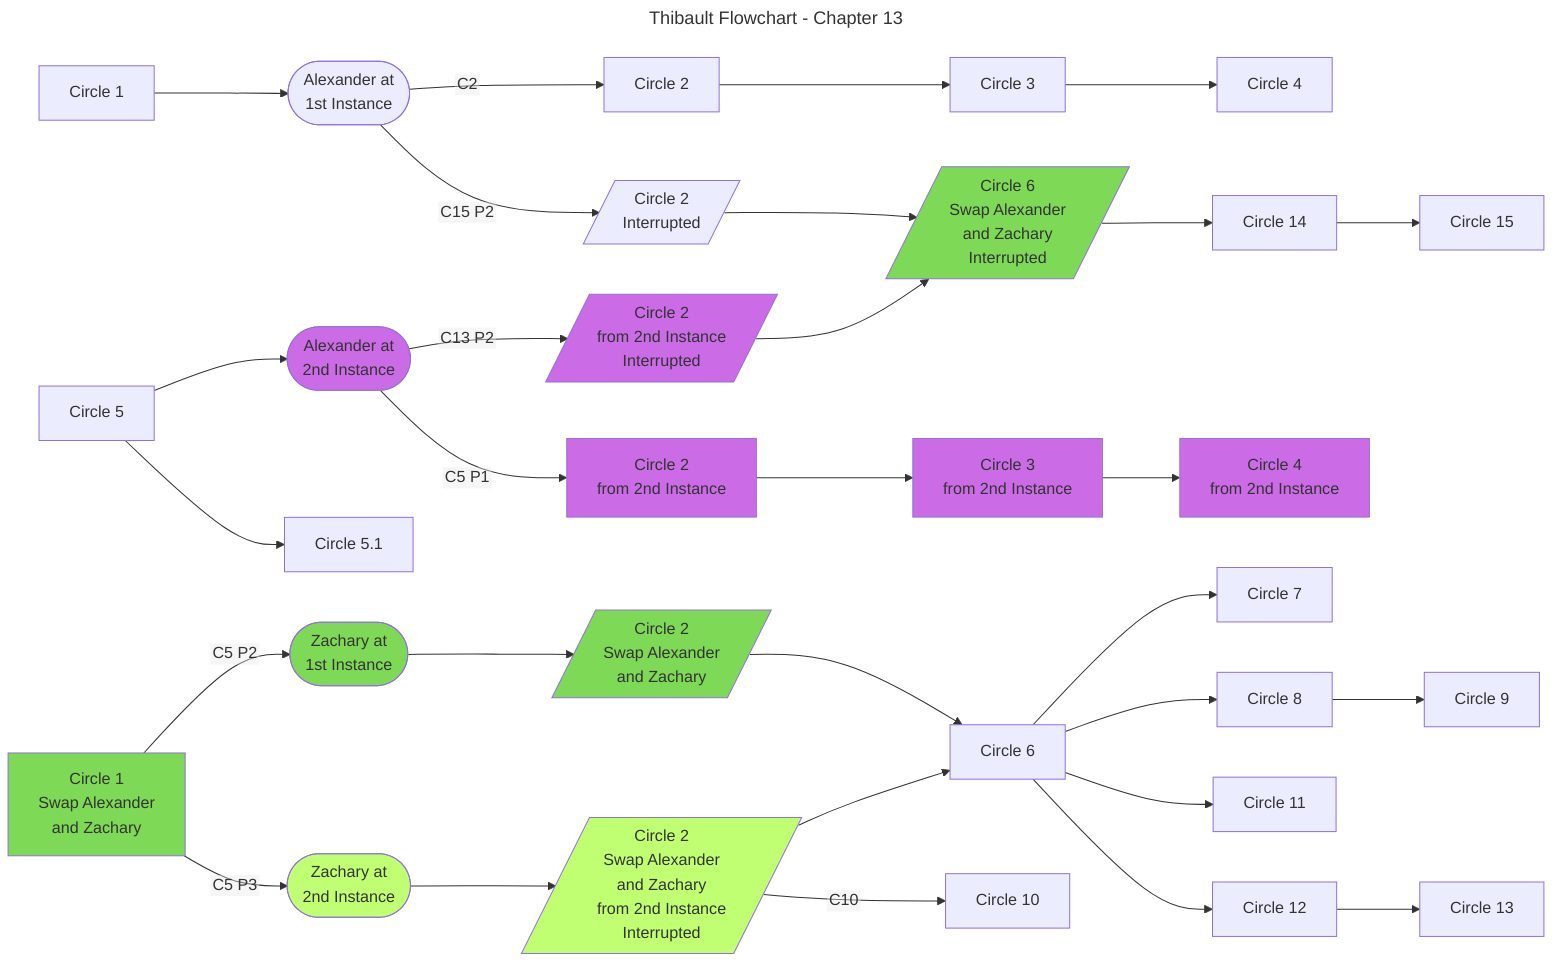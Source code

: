 ---
title: Thibault Flowchart - Chapter 13
config:
  layout: dagre
  flowchart:
    htmlLabels: false
---
flowchart LR
	%% Nodes
	B1_T13_C01["Circle 1"]
    B1_T13_C01_swapAZ["Circle 1
    Swap Alexander
    and Zachary"]
	B1_T13_C02["Circle 2"]
    B1_T13_C02_inter@{ shape: "lean-r", label: "Circle 2
    Interrupted"}
    B1_T13_C02_2nd["Circle 2
    from 2nd Instance"]
    B1_T13_C02_2nd_inter@{ shape: "lean-r", label: "Circle 2
    from 2nd Instance
    Interrupted" }
    B1_T13_C02_swapAZ_inter@{ shape: "lean-r", label: "Circle 2
    Swap Alexander
    and Zachary" }
    B1_T13_C02_swapAZ_2nd_inter@{ shape: "lean-r", label: "Circle 2
    Swap Alexander
    and Zachary
    from 2nd Instance
    Interrupted" }
	B1_T13_C03["Circle 3"]
    B1_T13_C03_2nd["Circle 3
    from 2nd Instance"]
	B1_T13_C04["Circle 4"]
    B1_T13_C04_2nd["Circle 4
    from 2nd Instance"]
	B1_T13_C05["Circle 5"]
    B1_T13_C05_1["Circle 5.1"]
	B1_T13_C06["Circle 6"]
	B1_T13_C06_swapAZ_inter@{ shape: "lean-r", label: "Circle 6
    Swap Alexander
    and Zachary
    Interrupted"}
	B1_T13_C07["Circle 7"]
	B1_T13_C08["Circle 8"]
	B1_T13_C09["Circle 9"]
	B1_T13_C10["Circle 10"]
	B1_T13_C11["Circle 11"]
	B1_T13_C12["Circle 12"]
	B1_T13_C13["Circle 13"]
	B1_T13_C14["Circle 14"]
	B1_T13_C15["Circle 15"]

    B1_T13_Alex_1st@{ shape: "stadium", label: "Alexander at 
    1st Instance" }
    B1_T13_Alex_2nd@{ shape: "stadium", label: "Alexander at 
    2nd Instance" }

    B1_T13_Zach_1st@{ shape: "stadium", label: "Zachary at 
    1st Instance" }
    B1_T13_Zach_2nd@{ shape: "stadium", label: "Zachary at 
    2nd Instance" }

	
	style B1_T13_C01_swapAZ fill:#7ED957
	style B1_T13_C02_2nd fill:#CB6CE6
	style B1_T13_C02_2nd_inter fill:#CB6CE6
	style B1_T13_C02_swapAZ_inter fill:#7ED957
	style B1_T13_C02_swapAZ_2nd_inter fill:#C1FF72
	style B1_T13_C03_2nd fill:#CB6CE6
	style B1_T13_C04_2nd fill:#CB6CE6
	style B1_T13_C06_swapAZ_inter fill:#7ED957
    style B1_T13_Alex_2nd fill:#CB6CE6
	style B1_T13_Zach_1st fill:#7ED957
    style B1_T13_Zach_2nd fill:#C1FF72
	
    %% Edges
	B1_T13_C01 --> B1_T13_Alex_1st
	B1_T13_Alex_1st -->|"C2"| B1_T13_C02
	B1_T13_C02 --> B1_T13_C03
	B1_T13_C03 --> B1_T13_C04
	
	B1_T13_Alex_1st -->|"C15 P2 "| B1_T13_C02_inter
	B1_T13_C02_inter --> B1_T13_C06_swapAZ_inter
    
    B1_T13_C05 --> B1_T13_Alex_2nd
    B1_T13_Alex_2nd -->|"C13 P2"| B1_T13_C02_2nd_inter
	B1_T13_C02_2nd_inter --> B1_T13_C06_swapAZ_inter
	B1_T13_C06_swapAZ_inter --> B1_T13_C14
	B1_T13_C14 --> B1_T13_C15
	
    B1_T13_Alex_2nd -->|"C5 P1"| B1_T13_C02_2nd
	B1_T13_C02_2nd --> B1_T13_C03_2nd
	B1_T13_C03_2nd --> B1_T13_C04_2nd
	
    B1_T13_C05 --> B1_T13_C05_1
	
	B1_T13_C01_swapAZ -->|"C5 P2"| B1_T13_Zach_1st
	B1_T13_Zach_1st --> B1_T13_C02_swapAZ_inter
	B1_T13_C02_swapAZ_inter --> B1_T13_C06
	B1_T13_C06 --> B1_T13_C07
	B1_T13_C06 --> B1_T13_C08
	B1_T13_C08 --> B1_T13_C09
	B1_T13_C06 --> B1_T13_C11
	B1_T13_C06 --> B1_T13_C12
	B1_T13_C12 --> B1_T13_C13
	
	B1_T13_C01_swapAZ -->|"C5 P3"| B1_T13_Zach_2nd
	B1_T13_Zach_2nd --> B1_T13_C02_swapAZ_2nd_inter
	B1_T13_C02_swapAZ_2nd_inter --> B1_T13_C06
	B1_T13_C02_swapAZ_2nd_inter -->|"C10"| B1_T13_C10